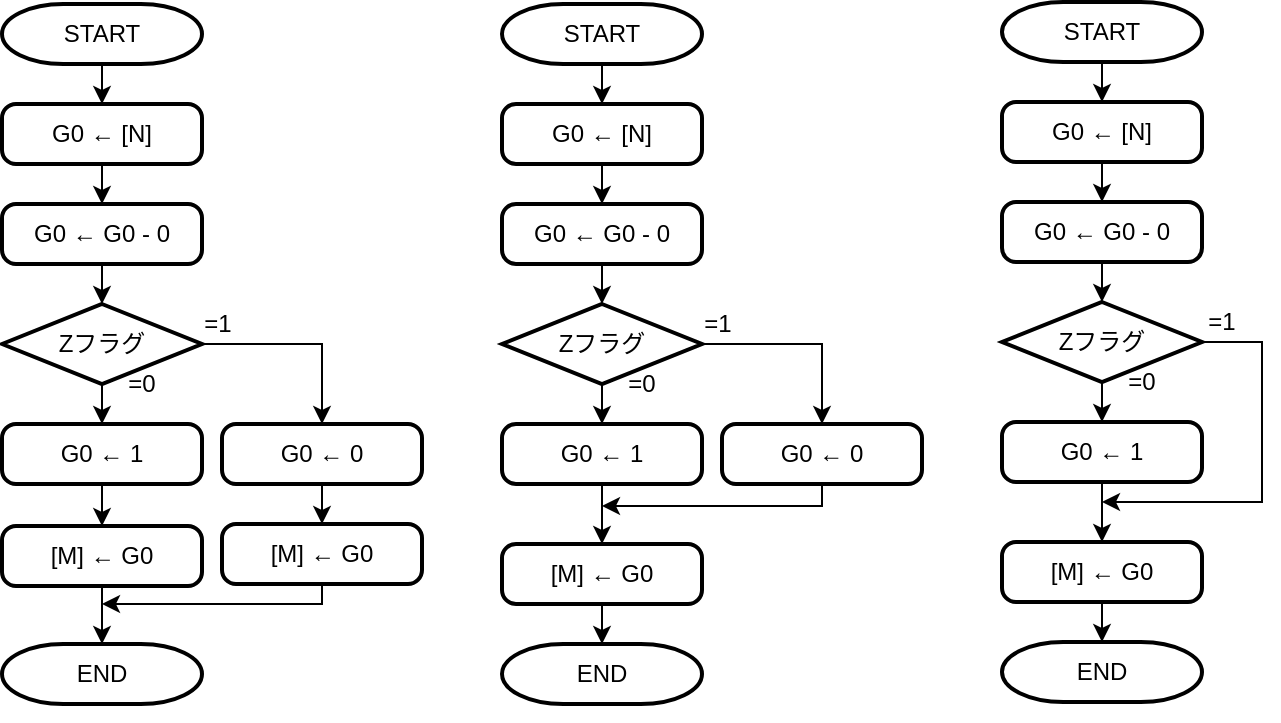 <mxfile version="15.8.4" type="device"><diagram id="C5RBs43oDa-KdzZeNtuy" name="Page-1"><mxGraphModel dx="1106" dy="799" grid="1" gridSize="10" guides="1" tooltips="1" connect="1" arrows="1" fold="1" page="1" pageScale="1" pageWidth="827" pageHeight="1169" math="0" shadow="0"><root><mxCell id="WIyWlLk6GJQsqaUBKTNV-0"/><mxCell id="WIyWlLk6GJQsqaUBKTNV-1" parent="WIyWlLk6GJQsqaUBKTNV-0"/><mxCell id="6gle8ZuRaA0maxHPwBTV-3" style="edgeStyle=orthogonalEdgeStyle;rounded=0;orthogonalLoop=1;jettySize=auto;html=1;exitX=0.5;exitY=1;exitDx=0;exitDy=0;exitPerimeter=0;entryX=0.5;entryY=0;entryDx=0;entryDy=0;" parent="WIyWlLk6GJQsqaUBKTNV-1" source="6gle8ZuRaA0maxHPwBTV-1" target="6gle8ZuRaA0maxHPwBTV-2" edge="1"><mxGeometry relative="1" as="geometry"/></mxCell><mxCell id="6gle8ZuRaA0maxHPwBTV-1" value="START" style="strokeWidth=2;html=1;shape=mxgraph.flowchart.terminator;whiteSpace=wrap;" parent="WIyWlLk6GJQsqaUBKTNV-1" vertex="1"><mxGeometry x="570" y="79" width="100" height="30" as="geometry"/></mxCell><mxCell id="6gle8ZuRaA0maxHPwBTV-5" style="edgeStyle=orthogonalEdgeStyle;rounded=0;orthogonalLoop=1;jettySize=auto;html=1;exitX=0.5;exitY=1;exitDx=0;exitDy=0;entryX=0.5;entryY=0;entryDx=0;entryDy=0;" parent="WIyWlLk6GJQsqaUBKTNV-1" source="6gle8ZuRaA0maxHPwBTV-2" target="6gle8ZuRaA0maxHPwBTV-4" edge="1"><mxGeometry relative="1" as="geometry"/></mxCell><mxCell id="6gle8ZuRaA0maxHPwBTV-2" value="G0 ← [N]" style="rounded=1;whiteSpace=wrap;html=1;absoluteArcSize=1;arcSize=14;strokeWidth=2;" parent="WIyWlLk6GJQsqaUBKTNV-1" vertex="1"><mxGeometry x="570" y="129" width="100" height="30" as="geometry"/></mxCell><mxCell id="6gle8ZuRaA0maxHPwBTV-9" style="edgeStyle=orthogonalEdgeStyle;rounded=0;orthogonalLoop=1;jettySize=auto;html=1;exitX=0.5;exitY=1;exitDx=0;exitDy=0;entryX=0.5;entryY=0;entryDx=0;entryDy=0;entryPerimeter=0;" parent="WIyWlLk6GJQsqaUBKTNV-1" source="6gle8ZuRaA0maxHPwBTV-4" target="6gle8ZuRaA0maxHPwBTV-6" edge="1"><mxGeometry relative="1" as="geometry"/></mxCell><mxCell id="6gle8ZuRaA0maxHPwBTV-4" value="G0 ← G0 - 0" style="rounded=1;whiteSpace=wrap;html=1;absoluteArcSize=1;arcSize=14;strokeWidth=2;" parent="WIyWlLk6GJQsqaUBKTNV-1" vertex="1"><mxGeometry x="570" y="179" width="100" height="30" as="geometry"/></mxCell><mxCell id="6gle8ZuRaA0maxHPwBTV-6" value="Zフラグ" style="strokeWidth=2;html=1;shape=mxgraph.flowchart.decision;whiteSpace=wrap;" parent="WIyWlLk6GJQsqaUBKTNV-1" vertex="1"><mxGeometry x="570" y="229" width="100" height="40" as="geometry"/></mxCell><mxCell id="6gle8ZuRaA0maxHPwBTV-12" style="edgeStyle=orthogonalEdgeStyle;rounded=0;orthogonalLoop=1;jettySize=auto;html=1;exitX=0.25;exitY=1;exitDx=0;exitDy=0;entryX=1;entryY=0.5;entryDx=0;entryDy=0;entryPerimeter=0;" parent="WIyWlLk6GJQsqaUBKTNV-1" source="6gle8ZuRaA0maxHPwBTV-7" target="6gle8ZuRaA0maxHPwBTV-6" edge="1"><mxGeometry relative="1" as="geometry"/></mxCell><mxCell id="6gle8ZuRaA0maxHPwBTV-15" style="edgeStyle=orthogonalEdgeStyle;rounded=0;orthogonalLoop=1;jettySize=auto;html=1;exitX=0.25;exitY=1;exitDx=0;exitDy=0;" parent="WIyWlLk6GJQsqaUBKTNV-1" source="6gle8ZuRaA0maxHPwBTV-7" edge="1"><mxGeometry relative="1" as="geometry"><mxPoint x="620" y="329" as="targetPoint"/><Array as="points"><mxPoint x="700" y="249"/><mxPoint x="700" y="329"/></Array></mxGeometry></mxCell><mxCell id="6gle8ZuRaA0maxHPwBTV-7" value="=1" style="text;html=1;strokeColor=none;fillColor=none;align=center;verticalAlign=middle;whiteSpace=wrap;rounded=0;" parent="WIyWlLk6GJQsqaUBKTNV-1" vertex="1"><mxGeometry x="660" y="229" width="40" height="20" as="geometry"/></mxCell><mxCell id="6gle8ZuRaA0maxHPwBTV-13" style="edgeStyle=orthogonalEdgeStyle;rounded=0;orthogonalLoop=1;jettySize=auto;html=1;exitX=0;exitY=0.5;exitDx=0;exitDy=0;entryX=0.5;entryY=0;entryDx=0;entryDy=0;" parent="WIyWlLk6GJQsqaUBKTNV-1" source="6gle8ZuRaA0maxHPwBTV-8" target="6gle8ZuRaA0maxHPwBTV-10" edge="1"><mxGeometry relative="1" as="geometry"/></mxCell><mxCell id="6gle8ZuRaA0maxHPwBTV-8" value="=0" style="text;html=1;strokeColor=none;fillColor=none;align=center;verticalAlign=middle;whiteSpace=wrap;rounded=0;" parent="WIyWlLk6GJQsqaUBKTNV-1" vertex="1"><mxGeometry x="620" y="259" width="40" height="20" as="geometry"/></mxCell><mxCell id="6gle8ZuRaA0maxHPwBTV-14" style="edgeStyle=orthogonalEdgeStyle;rounded=0;orthogonalLoop=1;jettySize=auto;html=1;exitX=0.5;exitY=1;exitDx=0;exitDy=0;entryX=0.5;entryY=0;entryDx=0;entryDy=0;" parent="WIyWlLk6GJQsqaUBKTNV-1" source="6gle8ZuRaA0maxHPwBTV-10" target="6gle8ZuRaA0maxHPwBTV-11" edge="1"><mxGeometry relative="1" as="geometry"/></mxCell><mxCell id="6gle8ZuRaA0maxHPwBTV-10" value="G0 ← 1" style="rounded=1;whiteSpace=wrap;html=1;absoluteArcSize=1;arcSize=14;strokeWidth=2;" parent="WIyWlLk6GJQsqaUBKTNV-1" vertex="1"><mxGeometry x="570" y="289" width="100" height="30" as="geometry"/></mxCell><mxCell id="6gle8ZuRaA0maxHPwBTV-18" style="edgeStyle=orthogonalEdgeStyle;rounded=0;orthogonalLoop=1;jettySize=auto;html=1;exitX=0.5;exitY=1;exitDx=0;exitDy=0;entryX=0.5;entryY=0;entryDx=0;entryDy=0;entryPerimeter=0;" parent="WIyWlLk6GJQsqaUBKTNV-1" source="6gle8ZuRaA0maxHPwBTV-11" target="6gle8ZuRaA0maxHPwBTV-16" edge="1"><mxGeometry relative="1" as="geometry"/></mxCell><mxCell id="6gle8ZuRaA0maxHPwBTV-11" value="[M] ← G0" style="rounded=1;whiteSpace=wrap;html=1;absoluteArcSize=1;arcSize=14;strokeWidth=2;" parent="WIyWlLk6GJQsqaUBKTNV-1" vertex="1"><mxGeometry x="570" y="349" width="100" height="30" as="geometry"/></mxCell><mxCell id="6gle8ZuRaA0maxHPwBTV-16" value="END" style="strokeWidth=2;html=1;shape=mxgraph.flowchart.terminator;whiteSpace=wrap;" parent="WIyWlLk6GJQsqaUBKTNV-1" vertex="1"><mxGeometry x="570" y="399" width="100" height="30" as="geometry"/></mxCell><mxCell id="6gle8ZuRaA0maxHPwBTV-17" style="edgeStyle=orthogonalEdgeStyle;rounded=0;orthogonalLoop=1;jettySize=auto;html=1;exitX=0.5;exitY=1;exitDx=0;exitDy=0;exitPerimeter=0;" parent="WIyWlLk6GJQsqaUBKTNV-1" source="6gle8ZuRaA0maxHPwBTV-16" target="6gle8ZuRaA0maxHPwBTV-16" edge="1"><mxGeometry relative="1" as="geometry"/></mxCell><mxCell id="RTxN4YcsgfCoryjxTE1n-0" style="edgeStyle=orthogonalEdgeStyle;rounded=0;orthogonalLoop=1;jettySize=auto;html=1;exitX=0.5;exitY=1;exitDx=0;exitDy=0;exitPerimeter=0;entryX=0.5;entryY=0;entryDx=0;entryDy=0;" parent="WIyWlLk6GJQsqaUBKTNV-1" source="RTxN4YcsgfCoryjxTE1n-1" target="RTxN4YcsgfCoryjxTE1n-3" edge="1"><mxGeometry relative="1" as="geometry"/></mxCell><mxCell id="RTxN4YcsgfCoryjxTE1n-1" value="START" style="strokeWidth=2;html=1;shape=mxgraph.flowchart.terminator;whiteSpace=wrap;" parent="WIyWlLk6GJQsqaUBKTNV-1" vertex="1"><mxGeometry x="320" y="80" width="100" height="30" as="geometry"/></mxCell><mxCell id="RTxN4YcsgfCoryjxTE1n-2" style="edgeStyle=orthogonalEdgeStyle;rounded=0;orthogonalLoop=1;jettySize=auto;html=1;exitX=0.5;exitY=1;exitDx=0;exitDy=0;entryX=0.5;entryY=0;entryDx=0;entryDy=0;" parent="WIyWlLk6GJQsqaUBKTNV-1" source="RTxN4YcsgfCoryjxTE1n-3" target="RTxN4YcsgfCoryjxTE1n-5" edge="1"><mxGeometry relative="1" as="geometry"/></mxCell><mxCell id="RTxN4YcsgfCoryjxTE1n-3" value="G0 ← [N]" style="rounded=1;whiteSpace=wrap;html=1;absoluteArcSize=1;arcSize=14;strokeWidth=2;" parent="WIyWlLk6GJQsqaUBKTNV-1" vertex="1"><mxGeometry x="320" y="130" width="100" height="30" as="geometry"/></mxCell><mxCell id="RTxN4YcsgfCoryjxTE1n-4" style="edgeStyle=orthogonalEdgeStyle;rounded=0;orthogonalLoop=1;jettySize=auto;html=1;exitX=0.5;exitY=1;exitDx=0;exitDy=0;entryX=0.5;entryY=0;entryDx=0;entryDy=0;entryPerimeter=0;" parent="WIyWlLk6GJQsqaUBKTNV-1" source="RTxN4YcsgfCoryjxTE1n-5" target="RTxN4YcsgfCoryjxTE1n-6" edge="1"><mxGeometry relative="1" as="geometry"/></mxCell><mxCell id="RTxN4YcsgfCoryjxTE1n-5" value="G0 ← G0 - 0" style="rounded=1;whiteSpace=wrap;html=1;absoluteArcSize=1;arcSize=14;strokeWidth=2;" parent="WIyWlLk6GJQsqaUBKTNV-1" vertex="1"><mxGeometry x="320" y="180" width="100" height="30" as="geometry"/></mxCell><mxCell id="RTxN4YcsgfCoryjxTE1n-20" style="edgeStyle=orthogonalEdgeStyle;rounded=0;orthogonalLoop=1;jettySize=auto;html=1;exitX=1;exitY=0.5;exitDx=0;exitDy=0;exitPerimeter=0;entryX=0.5;entryY=0;entryDx=0;entryDy=0;" parent="WIyWlLk6GJQsqaUBKTNV-1" source="RTxN4YcsgfCoryjxTE1n-6" target="RTxN4YcsgfCoryjxTE1n-18" edge="1"><mxGeometry relative="1" as="geometry"/></mxCell><mxCell id="RTxN4YcsgfCoryjxTE1n-6" value="Zフラグ" style="strokeWidth=2;html=1;shape=mxgraph.flowchart.decision;whiteSpace=wrap;" parent="WIyWlLk6GJQsqaUBKTNV-1" vertex="1"><mxGeometry x="320" y="230" width="100" height="40" as="geometry"/></mxCell><mxCell id="RTxN4YcsgfCoryjxTE1n-9" value="=1" style="text;html=1;strokeColor=none;fillColor=none;align=center;verticalAlign=middle;whiteSpace=wrap;rounded=0;" parent="WIyWlLk6GJQsqaUBKTNV-1" vertex="1"><mxGeometry x="408" y="230" width="40" height="20" as="geometry"/></mxCell><mxCell id="RTxN4YcsgfCoryjxTE1n-10" style="edgeStyle=orthogonalEdgeStyle;rounded=0;orthogonalLoop=1;jettySize=auto;html=1;exitX=0;exitY=0.5;exitDx=0;exitDy=0;entryX=0.5;entryY=0;entryDx=0;entryDy=0;" parent="WIyWlLk6GJQsqaUBKTNV-1" source="RTxN4YcsgfCoryjxTE1n-11" target="RTxN4YcsgfCoryjxTE1n-13" edge="1"><mxGeometry relative="1" as="geometry"/></mxCell><mxCell id="RTxN4YcsgfCoryjxTE1n-11" value="=0" style="text;html=1;strokeColor=none;fillColor=none;align=center;verticalAlign=middle;whiteSpace=wrap;rounded=0;" parent="WIyWlLk6GJQsqaUBKTNV-1" vertex="1"><mxGeometry x="370" y="260" width="40" height="20" as="geometry"/></mxCell><mxCell id="RTxN4YcsgfCoryjxTE1n-12" style="edgeStyle=orthogonalEdgeStyle;rounded=0;orthogonalLoop=1;jettySize=auto;html=1;exitX=0.5;exitY=1;exitDx=0;exitDy=0;entryX=0.5;entryY=0;entryDx=0;entryDy=0;" parent="WIyWlLk6GJQsqaUBKTNV-1" source="RTxN4YcsgfCoryjxTE1n-13" target="RTxN4YcsgfCoryjxTE1n-15" edge="1"><mxGeometry relative="1" as="geometry"/></mxCell><mxCell id="RTxN4YcsgfCoryjxTE1n-13" value="G0 ← 1" style="rounded=1;whiteSpace=wrap;html=1;absoluteArcSize=1;arcSize=14;strokeWidth=2;" parent="WIyWlLk6GJQsqaUBKTNV-1" vertex="1"><mxGeometry x="320" y="290" width="100" height="30" as="geometry"/></mxCell><mxCell id="RTxN4YcsgfCoryjxTE1n-14" style="edgeStyle=orthogonalEdgeStyle;rounded=0;orthogonalLoop=1;jettySize=auto;html=1;exitX=0.5;exitY=1;exitDx=0;exitDy=0;entryX=0.5;entryY=0;entryDx=0;entryDy=0;entryPerimeter=0;" parent="WIyWlLk6GJQsqaUBKTNV-1" source="RTxN4YcsgfCoryjxTE1n-15" target="RTxN4YcsgfCoryjxTE1n-16" edge="1"><mxGeometry relative="1" as="geometry"/></mxCell><mxCell id="RTxN4YcsgfCoryjxTE1n-15" value="[M] ← G0" style="rounded=1;whiteSpace=wrap;html=1;absoluteArcSize=1;arcSize=14;strokeWidth=2;" parent="WIyWlLk6GJQsqaUBKTNV-1" vertex="1"><mxGeometry x="320" y="350" width="100" height="30" as="geometry"/></mxCell><mxCell id="RTxN4YcsgfCoryjxTE1n-16" value="END" style="strokeWidth=2;html=1;shape=mxgraph.flowchart.terminator;whiteSpace=wrap;" parent="WIyWlLk6GJQsqaUBKTNV-1" vertex="1"><mxGeometry x="320" y="400" width="100" height="30" as="geometry"/></mxCell><mxCell id="RTxN4YcsgfCoryjxTE1n-17" style="edgeStyle=orthogonalEdgeStyle;rounded=0;orthogonalLoop=1;jettySize=auto;html=1;exitX=0.5;exitY=1;exitDx=0;exitDy=0;exitPerimeter=0;" parent="WIyWlLk6GJQsqaUBKTNV-1" source="RTxN4YcsgfCoryjxTE1n-16" target="RTxN4YcsgfCoryjxTE1n-16" edge="1"><mxGeometry relative="1" as="geometry"/></mxCell><mxCell id="RTxN4YcsgfCoryjxTE1n-21" style="edgeStyle=orthogonalEdgeStyle;rounded=0;orthogonalLoop=1;jettySize=auto;html=1;exitX=0.5;exitY=1;exitDx=0;exitDy=0;" parent="WIyWlLk6GJQsqaUBKTNV-1" source="RTxN4YcsgfCoryjxTE1n-18" edge="1"><mxGeometry relative="1" as="geometry"><mxPoint x="370" y="331" as="targetPoint"/><Array as="points"><mxPoint x="480" y="331"/></Array></mxGeometry></mxCell><mxCell id="RTxN4YcsgfCoryjxTE1n-18" value="G0 ← 0" style="rounded=1;whiteSpace=wrap;html=1;absoluteArcSize=1;arcSize=14;strokeWidth=2;" parent="WIyWlLk6GJQsqaUBKTNV-1" vertex="1"><mxGeometry x="430" y="290" width="100" height="30" as="geometry"/></mxCell><mxCell id="RTxN4YcsgfCoryjxTE1n-22" style="edgeStyle=orthogonalEdgeStyle;rounded=0;orthogonalLoop=1;jettySize=auto;html=1;exitX=0.5;exitY=1;exitDx=0;exitDy=0;exitPerimeter=0;entryX=0.5;entryY=0;entryDx=0;entryDy=0;" parent="WIyWlLk6GJQsqaUBKTNV-1" source="RTxN4YcsgfCoryjxTE1n-23" target="RTxN4YcsgfCoryjxTE1n-25" edge="1"><mxGeometry relative="1" as="geometry"/></mxCell><mxCell id="RTxN4YcsgfCoryjxTE1n-23" value="START" style="strokeWidth=2;html=1;shape=mxgraph.flowchart.terminator;whiteSpace=wrap;" parent="WIyWlLk6GJQsqaUBKTNV-1" vertex="1"><mxGeometry x="70" y="80" width="100" height="30" as="geometry"/></mxCell><mxCell id="RTxN4YcsgfCoryjxTE1n-24" style="edgeStyle=orthogonalEdgeStyle;rounded=0;orthogonalLoop=1;jettySize=auto;html=1;exitX=0.5;exitY=1;exitDx=0;exitDy=0;entryX=0.5;entryY=0;entryDx=0;entryDy=0;" parent="WIyWlLk6GJQsqaUBKTNV-1" source="RTxN4YcsgfCoryjxTE1n-25" target="RTxN4YcsgfCoryjxTE1n-27" edge="1"><mxGeometry relative="1" as="geometry"/></mxCell><mxCell id="RTxN4YcsgfCoryjxTE1n-25" value="G0 ← [N]" style="rounded=1;whiteSpace=wrap;html=1;absoluteArcSize=1;arcSize=14;strokeWidth=2;" parent="WIyWlLk6GJQsqaUBKTNV-1" vertex="1"><mxGeometry x="70" y="130" width="100" height="30" as="geometry"/></mxCell><mxCell id="RTxN4YcsgfCoryjxTE1n-26" style="edgeStyle=orthogonalEdgeStyle;rounded=0;orthogonalLoop=1;jettySize=auto;html=1;exitX=0.5;exitY=1;exitDx=0;exitDy=0;entryX=0.5;entryY=0;entryDx=0;entryDy=0;entryPerimeter=0;" parent="WIyWlLk6GJQsqaUBKTNV-1" source="RTxN4YcsgfCoryjxTE1n-27" target="RTxN4YcsgfCoryjxTE1n-29" edge="1"><mxGeometry relative="1" as="geometry"/></mxCell><mxCell id="RTxN4YcsgfCoryjxTE1n-27" value="G0 ← G0 - 0" style="rounded=1;whiteSpace=wrap;html=1;absoluteArcSize=1;arcSize=14;strokeWidth=2;" parent="WIyWlLk6GJQsqaUBKTNV-1" vertex="1"><mxGeometry x="70" y="180" width="100" height="30" as="geometry"/></mxCell><mxCell id="RTxN4YcsgfCoryjxTE1n-28" style="edgeStyle=orthogonalEdgeStyle;rounded=0;orthogonalLoop=1;jettySize=auto;html=1;exitX=1;exitY=0.5;exitDx=0;exitDy=0;exitPerimeter=0;entryX=0.5;entryY=0;entryDx=0;entryDy=0;" parent="WIyWlLk6GJQsqaUBKTNV-1" source="RTxN4YcsgfCoryjxTE1n-29" target="RTxN4YcsgfCoryjxTE1n-40" edge="1"><mxGeometry relative="1" as="geometry"/></mxCell><mxCell id="RTxN4YcsgfCoryjxTE1n-29" value="Zフラグ" style="strokeWidth=2;html=1;shape=mxgraph.flowchart.decision;whiteSpace=wrap;" parent="WIyWlLk6GJQsqaUBKTNV-1" vertex="1"><mxGeometry x="70" y="230" width="100" height="40" as="geometry"/></mxCell><mxCell id="RTxN4YcsgfCoryjxTE1n-30" value="=1" style="text;html=1;strokeColor=none;fillColor=none;align=center;verticalAlign=middle;whiteSpace=wrap;rounded=0;" parent="WIyWlLk6GJQsqaUBKTNV-1" vertex="1"><mxGeometry x="158" y="230" width="40" height="20" as="geometry"/></mxCell><mxCell id="RTxN4YcsgfCoryjxTE1n-31" style="edgeStyle=orthogonalEdgeStyle;rounded=0;orthogonalLoop=1;jettySize=auto;html=1;exitX=0;exitY=0.5;exitDx=0;exitDy=0;entryX=0.5;entryY=0;entryDx=0;entryDy=0;" parent="WIyWlLk6GJQsqaUBKTNV-1" source="RTxN4YcsgfCoryjxTE1n-32" target="RTxN4YcsgfCoryjxTE1n-34" edge="1"><mxGeometry relative="1" as="geometry"/></mxCell><mxCell id="RTxN4YcsgfCoryjxTE1n-32" value="=0" style="text;html=1;strokeColor=none;fillColor=none;align=center;verticalAlign=middle;whiteSpace=wrap;rounded=0;" parent="WIyWlLk6GJQsqaUBKTNV-1" vertex="1"><mxGeometry x="120" y="260" width="40" height="20" as="geometry"/></mxCell><mxCell id="RTxN4YcsgfCoryjxTE1n-33" style="edgeStyle=orthogonalEdgeStyle;rounded=0;orthogonalLoop=1;jettySize=auto;html=1;exitX=0.5;exitY=1;exitDx=0;exitDy=0;entryX=0.5;entryY=0;entryDx=0;entryDy=0;" parent="WIyWlLk6GJQsqaUBKTNV-1" source="RTxN4YcsgfCoryjxTE1n-34" target="RTxN4YcsgfCoryjxTE1n-36" edge="1"><mxGeometry relative="1" as="geometry"/></mxCell><mxCell id="RTxN4YcsgfCoryjxTE1n-34" value="G0 ← 1" style="rounded=1;whiteSpace=wrap;html=1;absoluteArcSize=1;arcSize=14;strokeWidth=2;" parent="WIyWlLk6GJQsqaUBKTNV-1" vertex="1"><mxGeometry x="70" y="290" width="100" height="30" as="geometry"/></mxCell><mxCell id="RTxN4YcsgfCoryjxTE1n-35" style="edgeStyle=orthogonalEdgeStyle;rounded=0;orthogonalLoop=1;jettySize=auto;html=1;exitX=0.5;exitY=1;exitDx=0;exitDy=0;entryX=0.5;entryY=0;entryDx=0;entryDy=0;entryPerimeter=0;" parent="WIyWlLk6GJQsqaUBKTNV-1" source="RTxN4YcsgfCoryjxTE1n-36" target="RTxN4YcsgfCoryjxTE1n-37" edge="1"><mxGeometry relative="1" as="geometry"/></mxCell><mxCell id="RTxN4YcsgfCoryjxTE1n-36" value="[M] ← G0" style="rounded=1;whiteSpace=wrap;html=1;absoluteArcSize=1;arcSize=14;strokeWidth=2;" parent="WIyWlLk6GJQsqaUBKTNV-1" vertex="1"><mxGeometry x="70" y="341" width="100" height="30" as="geometry"/></mxCell><mxCell id="RTxN4YcsgfCoryjxTE1n-37" value="END" style="strokeWidth=2;html=1;shape=mxgraph.flowchart.terminator;whiteSpace=wrap;" parent="WIyWlLk6GJQsqaUBKTNV-1" vertex="1"><mxGeometry x="70" y="400" width="100" height="30" as="geometry"/></mxCell><mxCell id="RTxN4YcsgfCoryjxTE1n-38" style="edgeStyle=orthogonalEdgeStyle;rounded=0;orthogonalLoop=1;jettySize=auto;html=1;exitX=0.5;exitY=1;exitDx=0;exitDy=0;exitPerimeter=0;" parent="WIyWlLk6GJQsqaUBKTNV-1" source="RTxN4YcsgfCoryjxTE1n-37" target="RTxN4YcsgfCoryjxTE1n-37" edge="1"><mxGeometry relative="1" as="geometry"/></mxCell><mxCell id="RTxN4YcsgfCoryjxTE1n-42" style="edgeStyle=orthogonalEdgeStyle;rounded=0;orthogonalLoop=1;jettySize=auto;html=1;exitX=0.5;exitY=1;exitDx=0;exitDy=0;entryX=0.5;entryY=0;entryDx=0;entryDy=0;" parent="WIyWlLk6GJQsqaUBKTNV-1" source="RTxN4YcsgfCoryjxTE1n-40" target="RTxN4YcsgfCoryjxTE1n-41" edge="1"><mxGeometry relative="1" as="geometry"/></mxCell><mxCell id="RTxN4YcsgfCoryjxTE1n-40" value="G0 ← 0" style="rounded=1;whiteSpace=wrap;html=1;absoluteArcSize=1;arcSize=14;strokeWidth=2;" parent="WIyWlLk6GJQsqaUBKTNV-1" vertex="1"><mxGeometry x="180" y="290" width="100" height="30" as="geometry"/></mxCell><mxCell id="RTxN4YcsgfCoryjxTE1n-43" style="edgeStyle=orthogonalEdgeStyle;rounded=0;orthogonalLoop=1;jettySize=auto;html=1;exitX=0.5;exitY=1;exitDx=0;exitDy=0;" parent="WIyWlLk6GJQsqaUBKTNV-1" source="RTxN4YcsgfCoryjxTE1n-41" edge="1"><mxGeometry relative="1" as="geometry"><mxPoint x="120" y="380" as="targetPoint"/><Array as="points"><mxPoint x="230" y="380"/></Array></mxGeometry></mxCell><mxCell id="RTxN4YcsgfCoryjxTE1n-41" value="[M] ← G0" style="rounded=1;whiteSpace=wrap;html=1;absoluteArcSize=1;arcSize=14;strokeWidth=2;" parent="WIyWlLk6GJQsqaUBKTNV-1" vertex="1"><mxGeometry x="180" y="340" width="100" height="30" as="geometry"/></mxCell></root></mxGraphModel></diagram></mxfile>